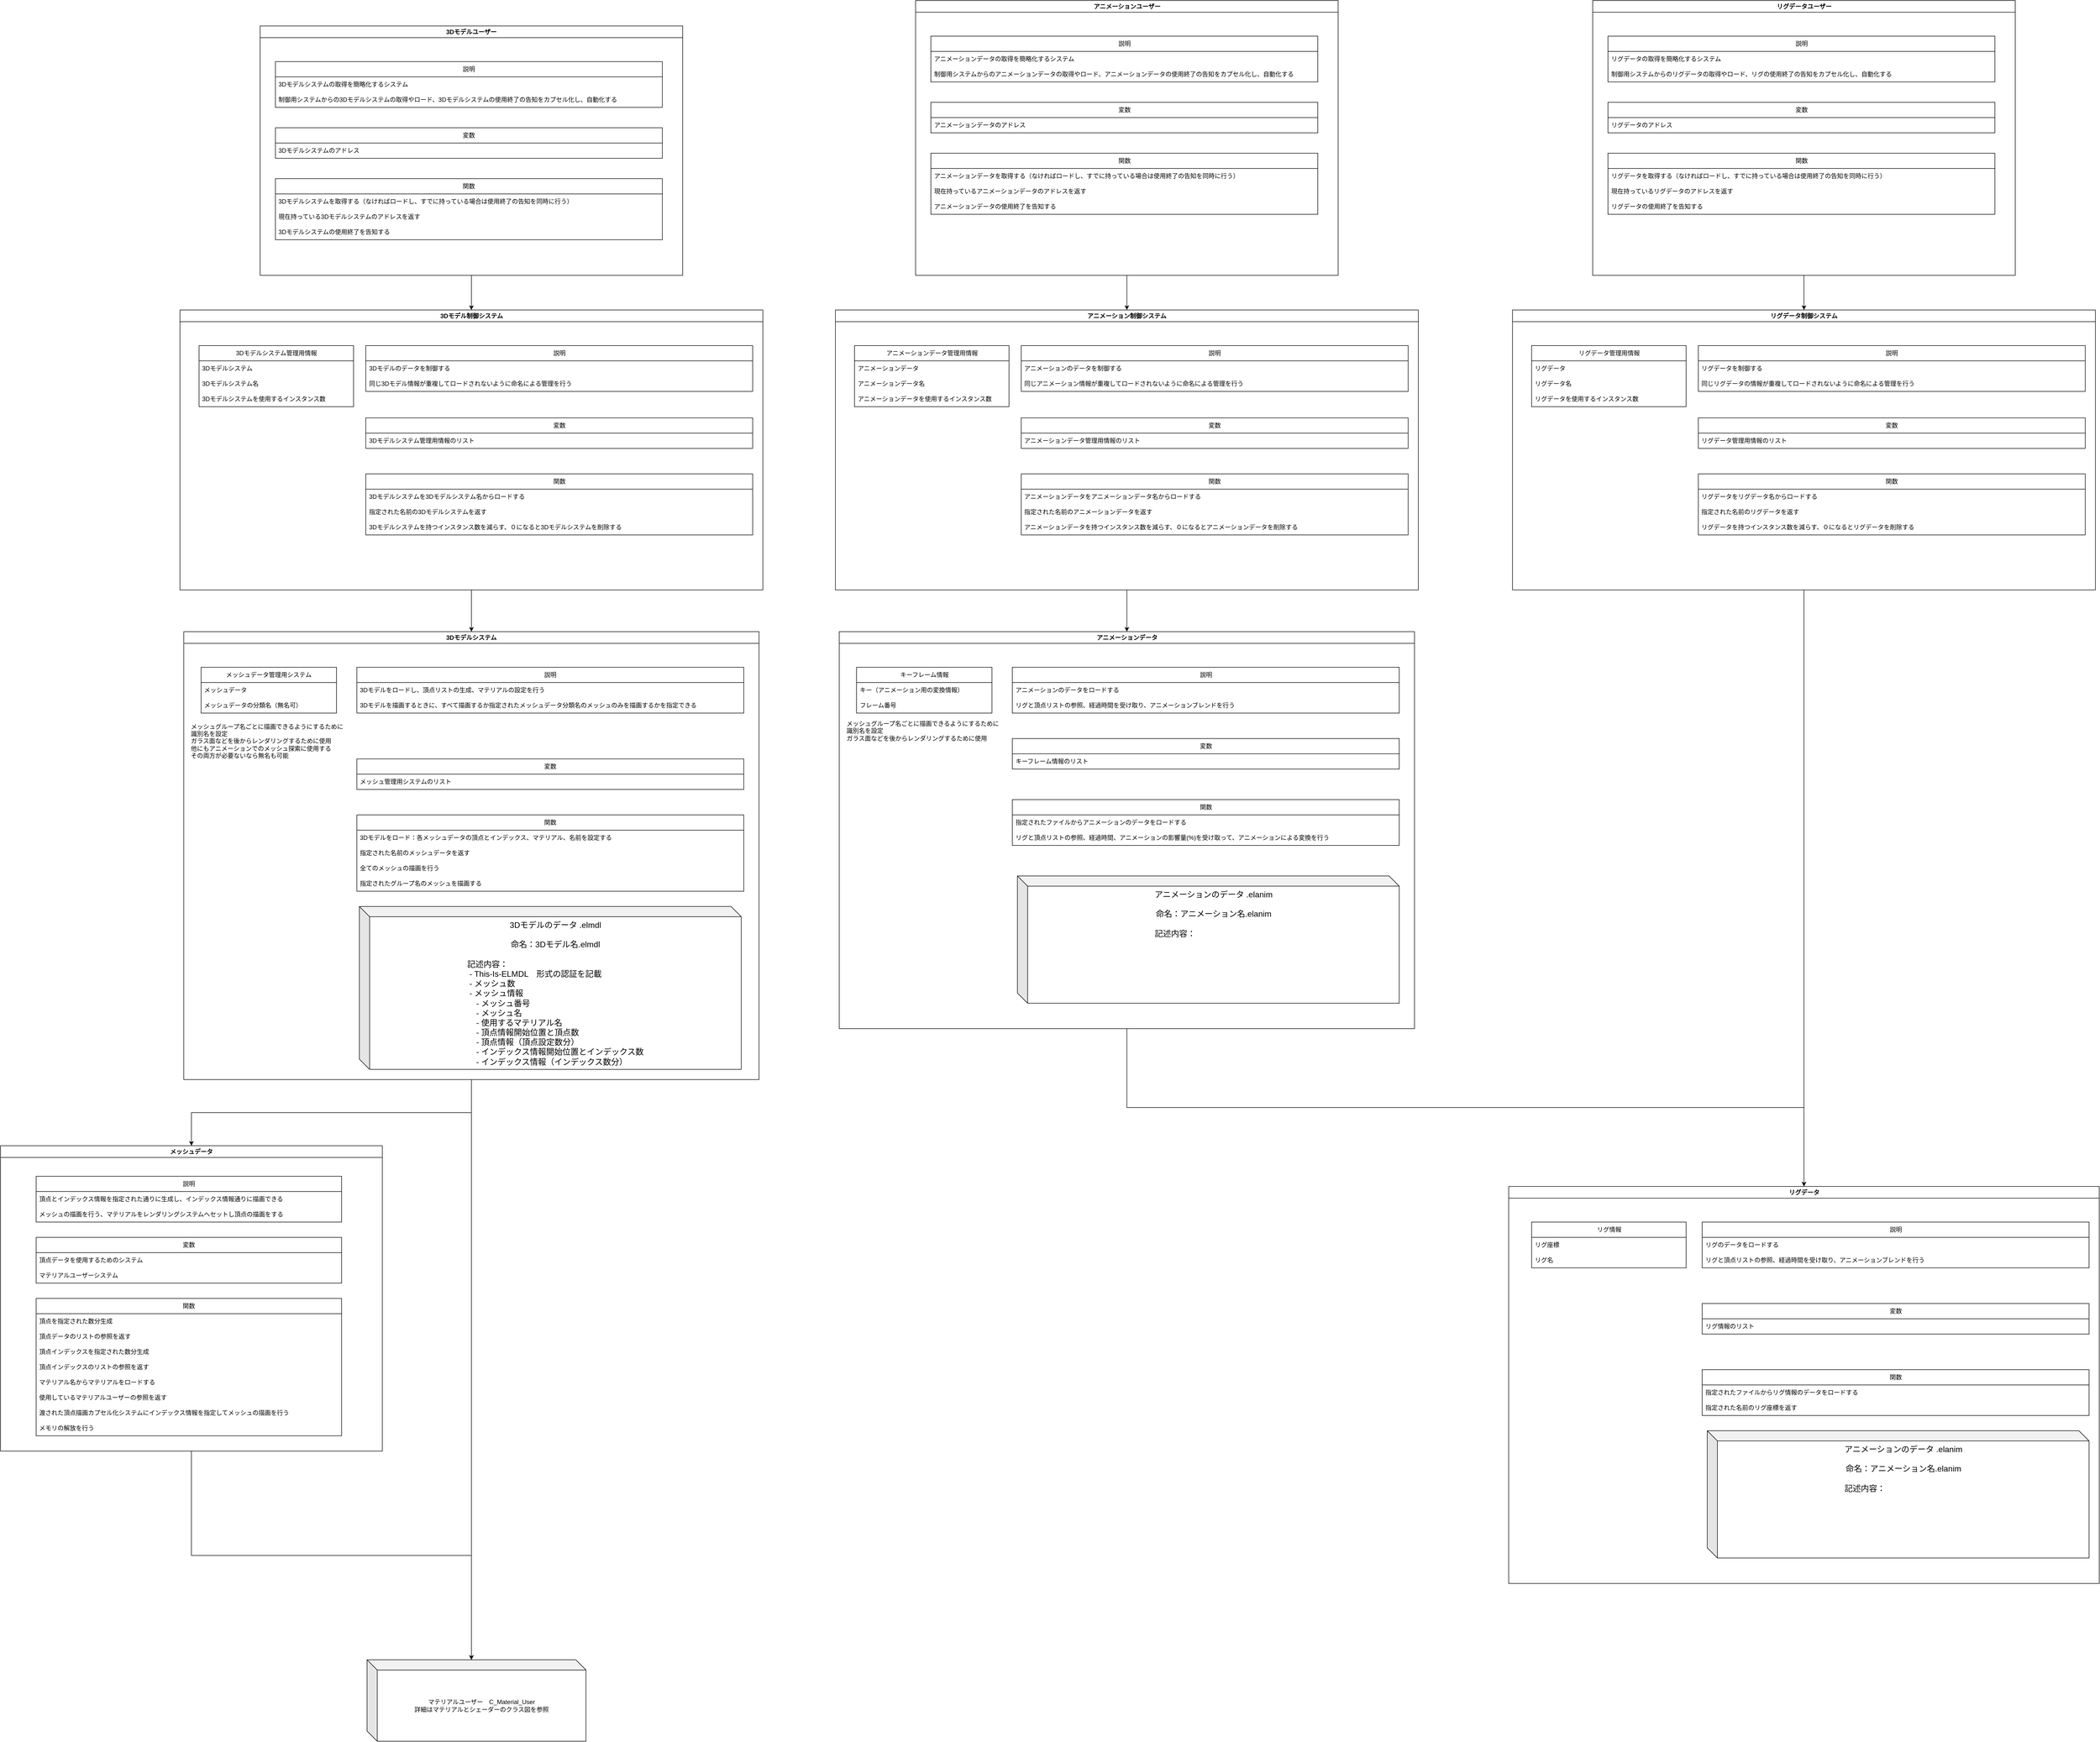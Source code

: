 <mxfile version="22.0.2" type="device">
  <diagram name="ページ1" id="F_xgiDYA5KZkH7zyrJZr">
    <mxGraphModel dx="1861" dy="1773" grid="1" gridSize="10" guides="1" tooltips="1" connect="1" arrows="1" fold="1" page="1" pageScale="1" pageWidth="827" pageHeight="1169" math="0" shadow="0">
      <root>
        <mxCell id="0" />
        <mxCell id="1" parent="0" />
        <mxCell id="Kirwe70Kxo4XInATM-IW-17" style="edgeStyle=orthogonalEdgeStyle;rounded=0;orthogonalLoop=1;jettySize=auto;html=1;exitX=0.5;exitY=1;exitDx=0;exitDy=0;entryX=0.5;entryY=0;entryDx=0;entryDy=0;" parent="1" source="Kirwe70Kxo4XInATM-IW-5" target="Kirwe70Kxo4XInATM-IW-12" edge="1">
          <mxGeometry relative="1" as="geometry" />
        </mxCell>
        <mxCell id="Kirwe70Kxo4XInATM-IW-5" value="3Dモデルシステム" style="swimlane;whiteSpace=wrap;html=1;" parent="1" vertex="1">
          <mxGeometry x="180" y="110" width="1130" height="880" as="geometry" />
        </mxCell>
        <mxCell id="Kirwe70Kxo4XInATM-IW-37" value="変数" style="swimlane;fontStyle=0;childLayout=stackLayout;horizontal=1;startSize=30;horizontalStack=0;resizeParent=1;resizeParentMax=0;resizeLast=0;collapsible=1;marginBottom=0;whiteSpace=wrap;html=1;" parent="Kirwe70Kxo4XInATM-IW-5" vertex="1">
          <mxGeometry x="340" y="250" width="760" height="60" as="geometry" />
        </mxCell>
        <mxCell id="Kirwe70Kxo4XInATM-IW-75" value="メッシュ管理用システムのリスト" style="text;strokeColor=none;fillColor=none;align=left;verticalAlign=middle;spacingLeft=4;spacingRight=4;overflow=hidden;points=[[0,0.5],[1,0.5]];portConstraint=eastwest;rotatable=0;whiteSpace=wrap;html=1;" parent="Kirwe70Kxo4XInATM-IW-37" vertex="1">
          <mxGeometry y="30" width="760" height="30" as="geometry" />
        </mxCell>
        <mxCell id="Kirwe70Kxo4XInATM-IW-40" value="関数" style="swimlane;fontStyle=0;childLayout=stackLayout;horizontal=1;startSize=30;horizontalStack=0;resizeParent=1;resizeParentMax=0;resizeLast=0;collapsible=1;marginBottom=0;whiteSpace=wrap;html=1;" parent="Kirwe70Kxo4XInATM-IW-5" vertex="1">
          <mxGeometry x="340" y="360" width="760" height="150" as="geometry" />
        </mxCell>
        <mxCell id="Kirwe70Kxo4XInATM-IW-41" value="3Dモデルをロード：各メッシュデータの頂点とインデックス、マテリアル、名前を設定する" style="text;strokeColor=none;fillColor=none;align=left;verticalAlign=middle;spacingLeft=4;spacingRight=4;overflow=hidden;points=[[0,0.5],[1,0.5]];portConstraint=eastwest;rotatable=0;whiteSpace=wrap;html=1;" parent="Kirwe70Kxo4XInATM-IW-40" vertex="1">
          <mxGeometry y="30" width="760" height="30" as="geometry" />
        </mxCell>
        <mxCell id="qNJ8s9DZ_A5npeus8tce-1" value="指定された名前のメッシュデータを返す" style="text;strokeColor=none;fillColor=none;align=left;verticalAlign=middle;spacingLeft=4;spacingRight=4;overflow=hidden;points=[[0,0.5],[1,0.5]];portConstraint=eastwest;rotatable=0;whiteSpace=wrap;html=1;" parent="Kirwe70Kxo4XInATM-IW-40" vertex="1">
          <mxGeometry y="60" width="760" height="30" as="geometry" />
        </mxCell>
        <mxCell id="Kirwe70Kxo4XInATM-IW-44" value="全てのメッシュの描画を行う" style="text;strokeColor=none;fillColor=none;align=left;verticalAlign=middle;spacingLeft=4;spacingRight=4;overflow=hidden;points=[[0,0.5],[1,0.5]];portConstraint=eastwest;rotatable=0;whiteSpace=wrap;html=1;" parent="Kirwe70Kxo4XInATM-IW-40" vertex="1">
          <mxGeometry y="90" width="760" height="30" as="geometry" />
        </mxCell>
        <mxCell id="Kirwe70Kxo4XInATM-IW-77" value="指定されたグループ名のメッシュを描画する" style="text;strokeColor=none;fillColor=none;align=left;verticalAlign=middle;spacingLeft=4;spacingRight=4;overflow=hidden;points=[[0,0.5],[1,0.5]];portConstraint=eastwest;rotatable=0;whiteSpace=wrap;html=1;" parent="Kirwe70Kxo4XInATM-IW-40" vertex="1">
          <mxGeometry y="120" width="760" height="30" as="geometry" />
        </mxCell>
        <mxCell id="Kirwe70Kxo4XInATM-IW-45" value="説明" style="swimlane;fontStyle=0;childLayout=stackLayout;horizontal=1;startSize=30;horizontalStack=0;resizeParent=1;resizeParentMax=0;resizeLast=0;collapsible=1;marginBottom=0;whiteSpace=wrap;html=1;" parent="Kirwe70Kxo4XInATM-IW-5" vertex="1">
          <mxGeometry x="340" y="70" width="760" height="90" as="geometry" />
        </mxCell>
        <mxCell id="Kirwe70Kxo4XInATM-IW-46" value="3Dモデルをロードし、頂点リストの生成、マテリアルの設定を行う" style="text;strokeColor=none;fillColor=none;align=left;verticalAlign=middle;spacingLeft=4;spacingRight=4;overflow=hidden;points=[[0,0.5],[1,0.5]];portConstraint=eastwest;rotatable=0;whiteSpace=wrap;html=1;" parent="Kirwe70Kxo4XInATM-IW-45" vertex="1">
          <mxGeometry y="30" width="760" height="30" as="geometry" />
        </mxCell>
        <mxCell id="Kirwe70Kxo4XInATM-IW-69" value="3Dモデルを描画するときに、すべて描画するか指定されたメッシュデータ分類名のメッシュのみを描画するかを指定できる" style="text;strokeColor=none;fillColor=none;align=left;verticalAlign=middle;spacingLeft=4;spacingRight=4;overflow=hidden;points=[[0,0.5],[1,0.5]];portConstraint=eastwest;rotatable=0;whiteSpace=wrap;html=1;" parent="Kirwe70Kxo4XInATM-IW-45" vertex="1">
          <mxGeometry y="60" width="760" height="30" as="geometry" />
        </mxCell>
        <mxCell id="Kirwe70Kxo4XInATM-IW-50" value="メッシュデータ管理用システム" style="swimlane;fontStyle=0;childLayout=stackLayout;horizontal=1;startSize=30;horizontalStack=0;resizeParent=1;resizeParentMax=0;resizeLast=0;collapsible=1;marginBottom=0;whiteSpace=wrap;html=1;" parent="Kirwe70Kxo4XInATM-IW-5" vertex="1">
          <mxGeometry x="34" y="70" width="266" height="90" as="geometry" />
        </mxCell>
        <mxCell id="Kirwe70Kxo4XInATM-IW-51" value="メッシュデータ" style="text;strokeColor=none;fillColor=none;align=left;verticalAlign=middle;spacingLeft=4;spacingRight=4;overflow=hidden;points=[[0,0.5],[1,0.5]];portConstraint=eastwest;rotatable=0;whiteSpace=wrap;html=1;" parent="Kirwe70Kxo4XInATM-IW-50" vertex="1">
          <mxGeometry y="30" width="266" height="30" as="geometry" />
        </mxCell>
        <mxCell id="Kirwe70Kxo4XInATM-IW-52" value="メッシュデータの分類名（無名可）" style="text;strokeColor=none;fillColor=none;align=left;verticalAlign=middle;spacingLeft=4;spacingRight=4;overflow=hidden;points=[[0,0.5],[1,0.5]];portConstraint=eastwest;rotatable=0;whiteSpace=wrap;html=1;" parent="Kirwe70Kxo4XInATM-IW-50" vertex="1">
          <mxGeometry y="60" width="266" height="30" as="geometry" />
        </mxCell>
        <mxCell id="Kirwe70Kxo4XInATM-IW-56" value="3Dモデルのデータ .elmdl&lt;br&gt;&lt;br&gt;命名：3Dモデル名.elmdl&lt;br&gt;&lt;br&gt;&lt;div style=&quot;text-align: left;&quot;&gt;記述内容：&lt;/div&gt;&lt;div style=&quot;text-align: left;&quot;&gt;&amp;nbsp;- This-Is-ELMDL　形式の認証を記載&lt;/div&gt;&lt;div style=&quot;text-align: left;&quot;&gt;&amp;nbsp;- メッシュ数&lt;br&gt;&lt;/div&gt;&lt;div style=&quot;text-align: left;&quot;&gt;&amp;nbsp;- メッシュ情報&lt;/div&gt;&lt;div style=&quot;text-align: left;&quot;&gt;&amp;nbsp; &amp;nbsp; - メッシュ番号&lt;/div&gt;&lt;div style=&quot;text-align: left;&quot;&gt;&amp;nbsp; &amp;nbsp; - メッシュ名&lt;/div&gt;&lt;div style=&quot;text-align: left;&quot;&gt;&amp;nbsp; &amp;nbsp; - 使用するマテリアル名&lt;/div&gt;&lt;div style=&quot;text-align: left;&quot;&gt;&amp;nbsp; &amp;nbsp; - 頂点情報開始位置と頂点数&lt;/div&gt;&lt;div style=&quot;text-align: left;&quot;&gt;&amp;nbsp; &amp;nbsp; - 頂点情報（頂点設定数分）&lt;/div&gt;&lt;div style=&quot;text-align: left;&quot;&gt;&amp;nbsp; &amp;nbsp; - インデックス情報開始位置とインデックス数&lt;/div&gt;&lt;div style=&quot;text-align: left;&quot;&gt;&amp;nbsp; &amp;nbsp; - インデックス情報（インデックス数分）&lt;/div&gt;" style="shape=cube;whiteSpace=wrap;html=1;boundedLbl=1;backgroundOutline=1;darkOpacity=0.05;darkOpacity2=0.1;align=center;verticalAlign=top;fontSize=16;" parent="Kirwe70Kxo4XInATM-IW-5" vertex="1">
          <mxGeometry x="345" y="540" width="750" height="320" as="geometry" />
        </mxCell>
        <mxCell id="Kirwe70Kxo4XInATM-IW-74" value="メッシュグループ名ごとに描画できるようにするために識別名を設定&lt;br&gt;ガラス面などを後からレンダリングするために使用&lt;br&gt;他にもアニメーションでのメッシュ探索に使用する&lt;br&gt;その両方が必要ないなら無名も可能" style="text;html=1;strokeColor=none;fillColor=none;align=left;verticalAlign=middle;whiteSpace=wrap;rounded=0;" parent="Kirwe70Kxo4XInATM-IW-5" vertex="1">
          <mxGeometry x="12" y="170" width="310" height="90" as="geometry" />
        </mxCell>
        <mxCell id="Kirwe70Kxo4XInATM-IW-12" value="メッシュデータ" style="swimlane;whiteSpace=wrap;html=1;" parent="1" vertex="1">
          <mxGeometry x="-180" y="1120" width="750" height="600" as="geometry" />
        </mxCell>
        <mxCell id="Kirwe70Kxo4XInATM-IW-13" value="変数" style="swimlane;fontStyle=0;childLayout=stackLayout;horizontal=1;startSize=30;horizontalStack=0;resizeParent=1;resizeParentMax=0;resizeLast=0;collapsible=1;marginBottom=0;whiteSpace=wrap;html=1;" parent="Kirwe70Kxo4XInATM-IW-12" vertex="1">
          <mxGeometry x="70" y="180" width="600" height="90" as="geometry" />
        </mxCell>
        <mxCell id="oAZEMHh-joWTwAbU2PM1-1" value="頂点データを使用するためのシステム" style="text;strokeColor=none;fillColor=none;align=left;verticalAlign=middle;spacingLeft=4;spacingRight=4;overflow=hidden;points=[[0,0.5],[1,0.5]];portConstraint=eastwest;rotatable=0;whiteSpace=wrap;html=1;" parent="Kirwe70Kxo4XInATM-IW-13" vertex="1">
          <mxGeometry y="30" width="600" height="30" as="geometry" />
        </mxCell>
        <mxCell id="Kirwe70Kxo4XInATM-IW-26" value="マテリアルユーザーシステム" style="text;strokeColor=none;fillColor=none;align=left;verticalAlign=middle;spacingLeft=4;spacingRight=4;overflow=hidden;points=[[0,0.5],[1,0.5]];portConstraint=eastwest;rotatable=0;whiteSpace=wrap;html=1;" parent="Kirwe70Kxo4XInATM-IW-13" vertex="1">
          <mxGeometry y="60" width="600" height="30" as="geometry" />
        </mxCell>
        <mxCell id="Kirwe70Kxo4XInATM-IW-18" value="関数" style="swimlane;fontStyle=0;childLayout=stackLayout;horizontal=1;startSize=30;horizontalStack=0;resizeParent=1;resizeParentMax=0;resizeLast=0;collapsible=1;marginBottom=0;whiteSpace=wrap;html=1;" parent="Kirwe70Kxo4XInATM-IW-12" vertex="1">
          <mxGeometry x="70" y="300" width="600" height="270" as="geometry" />
        </mxCell>
        <mxCell id="oAZEMHh-joWTwAbU2PM1-2" value="頂点を指定された数分生成" style="text;strokeColor=none;fillColor=none;align=left;verticalAlign=middle;spacingLeft=4;spacingRight=4;overflow=hidden;points=[[0,0.5],[1,0.5]];portConstraint=eastwest;rotatable=0;whiteSpace=wrap;html=1;" parent="Kirwe70Kxo4XInATM-IW-18" vertex="1">
          <mxGeometry y="30" width="600" height="30" as="geometry" />
        </mxCell>
        <mxCell id="oAZEMHh-joWTwAbU2PM1-3" value="頂点データのリストの参照を返す" style="text;strokeColor=none;fillColor=none;align=left;verticalAlign=middle;spacingLeft=4;spacingRight=4;overflow=hidden;points=[[0,0.5],[1,0.5]];portConstraint=eastwest;rotatable=0;whiteSpace=wrap;html=1;" parent="Kirwe70Kxo4XInATM-IW-18" vertex="1">
          <mxGeometry y="60" width="600" height="30" as="geometry" />
        </mxCell>
        <mxCell id="Kirwe70Kxo4XInATM-IW-25" value="頂点インデックスを指定された数分生成" style="text;strokeColor=none;fillColor=none;align=left;verticalAlign=middle;spacingLeft=4;spacingRight=4;overflow=hidden;points=[[0,0.5],[1,0.5]];portConstraint=eastwest;rotatable=0;whiteSpace=wrap;html=1;" parent="Kirwe70Kxo4XInATM-IW-18" vertex="1">
          <mxGeometry y="90" width="600" height="30" as="geometry" />
        </mxCell>
        <mxCell id="Kirwe70Kxo4XInATM-IW-28" value="頂点インデックスのリストの参照を返す" style="text;strokeColor=none;fillColor=none;align=left;verticalAlign=middle;spacingLeft=4;spacingRight=4;overflow=hidden;points=[[0,0.5],[1,0.5]];portConstraint=eastwest;rotatable=0;whiteSpace=wrap;html=1;" parent="Kirwe70Kxo4XInATM-IW-18" vertex="1">
          <mxGeometry y="120" width="600" height="30" as="geometry" />
        </mxCell>
        <mxCell id="Kirwe70Kxo4XInATM-IW-34" value="マテリアル名からマテリアルをロードする" style="text;strokeColor=none;fillColor=none;align=left;verticalAlign=middle;spacingLeft=4;spacingRight=4;overflow=hidden;points=[[0,0.5],[1,0.5]];portConstraint=eastwest;rotatable=0;whiteSpace=wrap;html=1;" parent="Kirwe70Kxo4XInATM-IW-18" vertex="1">
          <mxGeometry y="150" width="600" height="30" as="geometry" />
        </mxCell>
        <mxCell id="Kirwe70Kxo4XInATM-IW-54" value="使用しているマテリアルユーザーの参照を返す" style="text;strokeColor=none;fillColor=none;align=left;verticalAlign=middle;spacingLeft=4;spacingRight=4;overflow=hidden;points=[[0,0.5],[1,0.5]];portConstraint=eastwest;rotatable=0;whiteSpace=wrap;html=1;" parent="Kirwe70Kxo4XInATM-IW-18" vertex="1">
          <mxGeometry y="180" width="600" height="30" as="geometry" />
        </mxCell>
        <mxCell id="Kirwe70Kxo4XInATM-IW-30" value="渡された頂点描画カプセル化システムにインデックス情報を指定してメッシュの描画を行う" style="text;strokeColor=none;fillColor=none;align=left;verticalAlign=middle;spacingLeft=4;spacingRight=4;overflow=hidden;points=[[0,0.5],[1,0.5]];portConstraint=eastwest;rotatable=0;whiteSpace=wrap;html=1;" parent="Kirwe70Kxo4XInATM-IW-18" vertex="1">
          <mxGeometry y="210" width="600" height="30" as="geometry" />
        </mxCell>
        <mxCell id="Kirwe70Kxo4XInATM-IW-55" value="メモリの解放を行う" style="text;strokeColor=none;fillColor=none;align=left;verticalAlign=middle;spacingLeft=4;spacingRight=4;overflow=hidden;points=[[0,0.5],[1,0.5]];portConstraint=eastwest;rotatable=0;whiteSpace=wrap;html=1;" parent="Kirwe70Kxo4XInATM-IW-18" vertex="1">
          <mxGeometry y="240" width="600" height="30" as="geometry" />
        </mxCell>
        <mxCell id="Kirwe70Kxo4XInATM-IW-31" value="説明" style="swimlane;fontStyle=0;childLayout=stackLayout;horizontal=1;startSize=30;horizontalStack=0;resizeParent=1;resizeParentMax=0;resizeLast=0;collapsible=1;marginBottom=0;whiteSpace=wrap;html=1;" parent="Kirwe70Kxo4XInATM-IW-12" vertex="1">
          <mxGeometry x="70" y="60" width="600" height="90" as="geometry" />
        </mxCell>
        <mxCell id="Kirwe70Kxo4XInATM-IW-57" value="頂点とインデックス情報を指定された通りに生成し、インデックス情報通りに描画できる" style="text;strokeColor=none;fillColor=none;align=left;verticalAlign=middle;spacingLeft=4;spacingRight=4;overflow=hidden;points=[[0,0.5],[1,0.5]];portConstraint=eastwest;rotatable=0;whiteSpace=wrap;html=1;" parent="Kirwe70Kxo4XInATM-IW-31" vertex="1">
          <mxGeometry y="30" width="600" height="30" as="geometry" />
        </mxCell>
        <mxCell id="Kirwe70Kxo4XInATM-IW-36" value="メッシュの描画を行う、マテリアルをレンダリングシステムへセットし頂点の描画をする" style="text;strokeColor=none;fillColor=none;align=left;verticalAlign=middle;spacingLeft=4;spacingRight=4;overflow=hidden;points=[[0,0.5],[1,0.5]];portConstraint=eastwest;rotatable=0;whiteSpace=wrap;html=1;" parent="Kirwe70Kxo4XInATM-IW-31" vertex="1">
          <mxGeometry y="60" width="600" height="30" as="geometry" />
        </mxCell>
        <mxCell id="Kirwe70Kxo4XInATM-IW-22" value="マテリアルユーザー　C_Material_User&lt;br&gt;詳細はマテリアルとシェーダーのクラス図を参照" style="shape=cube;whiteSpace=wrap;html=1;boundedLbl=1;backgroundOutline=1;darkOpacity=0.05;darkOpacity2=0.1;" parent="1" vertex="1">
          <mxGeometry x="540" y="2130" width="430" height="160" as="geometry" />
        </mxCell>
        <mxCell id="Kirwe70Kxo4XInATM-IW-23" style="edgeStyle=orthogonalEdgeStyle;rounded=0;orthogonalLoop=1;jettySize=auto;html=1;exitX=0.5;exitY=1;exitDx=0;exitDy=0;entryX=0;entryY=0;entryDx=205;entryDy=0;entryPerimeter=0;" parent="1" source="Kirwe70Kxo4XInATM-IW-12" target="Kirwe70Kxo4XInATM-IW-22" edge="1">
          <mxGeometry relative="1" as="geometry" />
        </mxCell>
        <mxCell id="KRs3Z28qfOHsEAj1tVkY-37" style="edgeStyle=orthogonalEdgeStyle;rounded=0;orthogonalLoop=1;jettySize=auto;html=1;exitX=0.5;exitY=1;exitDx=0;exitDy=0;entryX=0.5;entryY=0;entryDx=0;entryDy=0;" parent="1" source="Kirwe70Kxo4XInATM-IW-85" target="KRs3Z28qfOHsEAj1tVkY-19" edge="1">
          <mxGeometry relative="1" as="geometry" />
        </mxCell>
        <mxCell id="Kirwe70Kxo4XInATM-IW-85" value="アニメーションユーザー" style="swimlane;whiteSpace=wrap;html=1;startSize=23;" parent="1" vertex="1">
          <mxGeometry x="1617.5" y="-1130" width="830" height="540" as="geometry" />
        </mxCell>
        <mxCell id="Kirwe70Kxo4XInATM-IW-86" value="変数" style="swimlane;fontStyle=0;childLayout=stackLayout;horizontal=1;startSize=30;horizontalStack=0;resizeParent=1;resizeParentMax=0;resizeLast=0;collapsible=1;marginBottom=0;whiteSpace=wrap;html=1;" parent="Kirwe70Kxo4XInATM-IW-85" vertex="1">
          <mxGeometry x="30" y="200" width="760" height="60" as="geometry" />
        </mxCell>
        <mxCell id="Kirwe70Kxo4XInATM-IW-87" value="アニメーションデータのアドレス" style="text;strokeColor=none;fillColor=none;align=left;verticalAlign=middle;spacingLeft=4;spacingRight=4;overflow=hidden;points=[[0,0.5],[1,0.5]];portConstraint=eastwest;rotatable=0;whiteSpace=wrap;html=1;" parent="Kirwe70Kxo4XInATM-IW-86" vertex="1">
          <mxGeometry y="30" width="760" height="30" as="geometry" />
        </mxCell>
        <mxCell id="Kirwe70Kxo4XInATM-IW-90" value="関数" style="swimlane;fontStyle=0;childLayout=stackLayout;horizontal=1;startSize=30;horizontalStack=0;resizeParent=1;resizeParentMax=0;resizeLast=0;collapsible=1;marginBottom=0;whiteSpace=wrap;html=1;" parent="Kirwe70Kxo4XInATM-IW-85" vertex="1">
          <mxGeometry x="30" y="300" width="760" height="120" as="geometry" />
        </mxCell>
        <mxCell id="Kirwe70Kxo4XInATM-IW-91" value="アニメーションデータを取得する（なければロードし、すでに持っている場合は使用終了の告知を同時に行う）" style="text;strokeColor=none;fillColor=none;align=left;verticalAlign=middle;spacingLeft=4;spacingRight=4;overflow=hidden;points=[[0,0.5],[1,0.5]];portConstraint=eastwest;rotatable=0;whiteSpace=wrap;html=1;" parent="Kirwe70Kxo4XInATM-IW-90" vertex="1">
          <mxGeometry y="30" width="760" height="30" as="geometry" />
        </mxCell>
        <mxCell id="Kirwe70Kxo4XInATM-IW-92" value="現在持っているアニメーションデータのアドレスを返す" style="text;strokeColor=none;fillColor=none;align=left;verticalAlign=middle;spacingLeft=4;spacingRight=4;overflow=hidden;points=[[0,0.5],[1,0.5]];portConstraint=eastwest;rotatable=0;whiteSpace=wrap;html=1;" parent="Kirwe70Kxo4XInATM-IW-90" vertex="1">
          <mxGeometry y="60" width="760" height="30" as="geometry" />
        </mxCell>
        <mxCell id="Kirwe70Kxo4XInATM-IW-93" value="アニメーションデータの使用終了を告知する" style="text;strokeColor=none;fillColor=none;align=left;verticalAlign=middle;spacingLeft=4;spacingRight=4;overflow=hidden;points=[[0,0.5],[1,0.5]];portConstraint=eastwest;rotatable=0;whiteSpace=wrap;html=1;" parent="Kirwe70Kxo4XInATM-IW-90" vertex="1">
          <mxGeometry y="90" width="760" height="30" as="geometry" />
        </mxCell>
        <mxCell id="Kirwe70Kxo4XInATM-IW-94" value="説明" style="swimlane;fontStyle=0;childLayout=stackLayout;horizontal=1;startSize=30;horizontalStack=0;resizeParent=1;resizeParentMax=0;resizeLast=0;collapsible=1;marginBottom=0;whiteSpace=wrap;html=1;" parent="Kirwe70Kxo4XInATM-IW-85" vertex="1">
          <mxGeometry x="30" y="70" width="760" height="90" as="geometry" />
        </mxCell>
        <mxCell id="Kirwe70Kxo4XInATM-IW-95" value="アニメーションデータの取得を簡略化するシステム" style="text;strokeColor=none;fillColor=none;align=left;verticalAlign=middle;spacingLeft=4;spacingRight=4;overflow=hidden;points=[[0,0.5],[1,0.5]];portConstraint=eastwest;rotatable=0;whiteSpace=wrap;html=1;" parent="Kirwe70Kxo4XInATM-IW-94" vertex="1">
          <mxGeometry y="30" width="760" height="30" as="geometry" />
        </mxCell>
        <mxCell id="Kirwe70Kxo4XInATM-IW-96" value="制御用システムからのアニメーションデータの取得やロード、アニメーションデータの使用終了の告知をカプセル化し、自動化する" style="text;strokeColor=none;fillColor=none;align=left;verticalAlign=middle;spacingLeft=4;spacingRight=4;overflow=hidden;points=[[0,0.5],[1,0.5]];portConstraint=eastwest;rotatable=0;whiteSpace=wrap;html=1;" parent="Kirwe70Kxo4XInATM-IW-94" vertex="1">
          <mxGeometry y="60" width="760" height="30" as="geometry" />
        </mxCell>
        <mxCell id="KRs3Z28qfOHsEAj1tVkY-123" style="edgeStyle=orthogonalEdgeStyle;rounded=0;orthogonalLoop=1;jettySize=auto;html=1;exitX=0.5;exitY=1;exitDx=0;exitDy=0;entryX=0.5;entryY=0;entryDx=0;entryDy=0;" parent="1" source="KRs3Z28qfOHsEAj1tVkY-2" target="KRs3Z28qfOHsEAj1tVkY-90" edge="1">
          <mxGeometry relative="1" as="geometry" />
        </mxCell>
        <mxCell id="KRs3Z28qfOHsEAj1tVkY-2" value="アニメーションデータ" style="swimlane;whiteSpace=wrap;html=1;startSize=23;" parent="1" vertex="1">
          <mxGeometry x="1467.5" y="110" width="1130" height="780" as="geometry" />
        </mxCell>
        <mxCell id="KRs3Z28qfOHsEAj1tVkY-3" value="変数" style="swimlane;fontStyle=0;childLayout=stackLayout;horizontal=1;startSize=30;horizontalStack=0;resizeParent=1;resizeParentMax=0;resizeLast=0;collapsible=1;marginBottom=0;whiteSpace=wrap;html=1;" parent="KRs3Z28qfOHsEAj1tVkY-2" vertex="1">
          <mxGeometry x="340" y="210" width="760" height="60" as="geometry" />
        </mxCell>
        <mxCell id="KRs3Z28qfOHsEAj1tVkY-4" value="キーフレーム情報のリスト" style="text;strokeColor=none;fillColor=none;align=left;verticalAlign=middle;spacingLeft=4;spacingRight=4;overflow=hidden;points=[[0,0.5],[1,0.5]];portConstraint=eastwest;rotatable=0;whiteSpace=wrap;html=1;" parent="KRs3Z28qfOHsEAj1tVkY-3" vertex="1">
          <mxGeometry y="30" width="760" height="30" as="geometry" />
        </mxCell>
        <mxCell id="KRs3Z28qfOHsEAj1tVkY-7" value="関数" style="swimlane;fontStyle=0;childLayout=stackLayout;horizontal=1;startSize=30;horizontalStack=0;resizeParent=1;resizeParentMax=0;resizeLast=0;collapsible=1;marginBottom=0;whiteSpace=wrap;html=1;" parent="KRs3Z28qfOHsEAj1tVkY-2" vertex="1">
          <mxGeometry x="340" y="330" width="760" height="90" as="geometry" />
        </mxCell>
        <mxCell id="KRs3Z28qfOHsEAj1tVkY-44" value="指定されたファイルからアニメーションのデータをロードする" style="text;strokeColor=none;fillColor=none;align=left;verticalAlign=middle;spacingLeft=4;spacingRight=4;overflow=hidden;points=[[0,0.5],[1,0.5]];portConstraint=eastwest;rotatable=0;whiteSpace=wrap;html=1;" parent="KRs3Z28qfOHsEAj1tVkY-7" vertex="1">
          <mxGeometry y="30" width="760" height="30" as="geometry" />
        </mxCell>
        <mxCell id="KRs3Z28qfOHsEAj1tVkY-10" value="リグと頂点リストの参照、経過時間、アニメーションの影響量(%)を受け取って、アニメーションによる変換を行う" style="text;strokeColor=none;fillColor=none;align=left;verticalAlign=middle;spacingLeft=4;spacingRight=4;overflow=hidden;points=[[0,0.5],[1,0.5]];portConstraint=eastwest;rotatable=0;whiteSpace=wrap;html=1;" parent="KRs3Z28qfOHsEAj1tVkY-7" vertex="1">
          <mxGeometry y="60" width="760" height="30" as="geometry" />
        </mxCell>
        <mxCell id="KRs3Z28qfOHsEAj1tVkY-11" value="説明" style="swimlane;fontStyle=0;childLayout=stackLayout;horizontal=1;startSize=30;horizontalStack=0;resizeParent=1;resizeParentMax=0;resizeLast=0;collapsible=1;marginBottom=0;whiteSpace=wrap;html=1;" parent="KRs3Z28qfOHsEAj1tVkY-2" vertex="1">
          <mxGeometry x="340" y="70" width="760" height="90" as="geometry" />
        </mxCell>
        <mxCell id="KRs3Z28qfOHsEAj1tVkY-12" value="アニメーションのデータをロードする" style="text;strokeColor=none;fillColor=none;align=left;verticalAlign=middle;spacingLeft=4;spacingRight=4;overflow=hidden;points=[[0,0.5],[1,0.5]];portConstraint=eastwest;rotatable=0;whiteSpace=wrap;html=1;" parent="KRs3Z28qfOHsEAj1tVkY-11" vertex="1">
          <mxGeometry y="30" width="760" height="30" as="geometry" />
        </mxCell>
        <mxCell id="KRs3Z28qfOHsEAj1tVkY-13" value="リグと頂点リストの参照、経過時間を受け取り、アニメーションブレンドを行う" style="text;strokeColor=none;fillColor=none;align=left;verticalAlign=middle;spacingLeft=4;spacingRight=4;overflow=hidden;points=[[0,0.5],[1,0.5]];portConstraint=eastwest;rotatable=0;whiteSpace=wrap;html=1;" parent="KRs3Z28qfOHsEAj1tVkY-11" vertex="1">
          <mxGeometry y="60" width="760" height="30" as="geometry" />
        </mxCell>
        <mxCell id="KRs3Z28qfOHsEAj1tVkY-14" value="キーフレーム情報" style="swimlane;fontStyle=0;childLayout=stackLayout;horizontal=1;startSize=30;horizontalStack=0;resizeParent=1;resizeParentMax=0;resizeLast=0;collapsible=1;marginBottom=0;whiteSpace=wrap;html=1;" parent="KRs3Z28qfOHsEAj1tVkY-2" vertex="1">
          <mxGeometry x="34" y="70" width="266" height="90" as="geometry" />
        </mxCell>
        <mxCell id="KRs3Z28qfOHsEAj1tVkY-15" value="キー（アニメーション用の変換情報）" style="text;strokeColor=none;fillColor=none;align=left;verticalAlign=middle;spacingLeft=4;spacingRight=4;overflow=hidden;points=[[0,0.5],[1,0.5]];portConstraint=eastwest;rotatable=0;whiteSpace=wrap;html=1;" parent="KRs3Z28qfOHsEAj1tVkY-14" vertex="1">
          <mxGeometry y="30" width="266" height="30" as="geometry" />
        </mxCell>
        <mxCell id="KRs3Z28qfOHsEAj1tVkY-16" value="フレーム番号" style="text;strokeColor=none;fillColor=none;align=left;verticalAlign=middle;spacingLeft=4;spacingRight=4;overflow=hidden;points=[[0,0.5],[1,0.5]];portConstraint=eastwest;rotatable=0;whiteSpace=wrap;html=1;" parent="KRs3Z28qfOHsEAj1tVkY-14" vertex="1">
          <mxGeometry y="60" width="266" height="30" as="geometry" />
        </mxCell>
        <mxCell id="KRs3Z28qfOHsEAj1tVkY-17" value="アニメーションのデータ .elanim&lt;br&gt;&lt;br&gt;命名：アニメーション名.elanim&lt;br&gt;&lt;br&gt;&lt;div style=&quot;text-align: left;&quot;&gt;記述内容：&lt;/div&gt;" style="shape=cube;whiteSpace=wrap;html=1;boundedLbl=1;backgroundOutline=1;darkOpacity=0.05;darkOpacity2=0.1;align=center;verticalAlign=top;fontSize=16;" parent="KRs3Z28qfOHsEAj1tVkY-2" vertex="1">
          <mxGeometry x="350" y="480" width="750" height="250" as="geometry" />
        </mxCell>
        <mxCell id="KRs3Z28qfOHsEAj1tVkY-18" value="メッシュグループ名ごとに描画できるようにするために識別名を設定&lt;br&gt;ガラス面などを後からレンダリングするために使用" style="text;html=1;strokeColor=none;fillColor=none;align=left;verticalAlign=middle;whiteSpace=wrap;rounded=0;" parent="KRs3Z28qfOHsEAj1tVkY-2" vertex="1">
          <mxGeometry x="12" y="170" width="310" height="50" as="geometry" />
        </mxCell>
        <mxCell id="KRs3Z28qfOHsEAj1tVkY-36" style="edgeStyle=orthogonalEdgeStyle;rounded=0;orthogonalLoop=1;jettySize=auto;html=1;exitX=0.5;exitY=1;exitDx=0;exitDy=0;entryX=0.5;entryY=0;entryDx=0;entryDy=0;" parent="1" source="KRs3Z28qfOHsEAj1tVkY-19" target="KRs3Z28qfOHsEAj1tVkY-2" edge="1">
          <mxGeometry relative="1" as="geometry" />
        </mxCell>
        <mxCell id="KRs3Z28qfOHsEAj1tVkY-19" value="アニメーション制御システム" style="swimlane;whiteSpace=wrap;html=1;startSize=23;" parent="1" vertex="1">
          <mxGeometry x="1460" y="-522" width="1145" height="550" as="geometry" />
        </mxCell>
        <mxCell id="KRs3Z28qfOHsEAj1tVkY-20" value="変数" style="swimlane;fontStyle=0;childLayout=stackLayout;horizontal=1;startSize=30;horizontalStack=0;resizeParent=1;resizeParentMax=0;resizeLast=0;collapsible=1;marginBottom=0;whiteSpace=wrap;html=1;" parent="KRs3Z28qfOHsEAj1tVkY-19" vertex="1">
          <mxGeometry x="365" y="212" width="760" height="60" as="geometry" />
        </mxCell>
        <mxCell id="KRs3Z28qfOHsEAj1tVkY-21" value="アニメーションデータ管理用情報のリスト" style="text;strokeColor=none;fillColor=none;align=left;verticalAlign=middle;spacingLeft=4;spacingRight=4;overflow=hidden;points=[[0,0.5],[1,0.5]];portConstraint=eastwest;rotatable=0;whiteSpace=wrap;html=1;" parent="KRs3Z28qfOHsEAj1tVkY-20" vertex="1">
          <mxGeometry y="30" width="760" height="30" as="geometry" />
        </mxCell>
        <mxCell id="KRs3Z28qfOHsEAj1tVkY-24" value="関数" style="swimlane;fontStyle=0;childLayout=stackLayout;horizontal=1;startSize=30;horizontalStack=0;resizeParent=1;resizeParentMax=0;resizeLast=0;collapsible=1;marginBottom=0;whiteSpace=wrap;html=1;" parent="KRs3Z28qfOHsEAj1tVkY-19" vertex="1">
          <mxGeometry x="365" y="322" width="760" height="120" as="geometry" />
        </mxCell>
        <mxCell id="KRs3Z28qfOHsEAj1tVkY-25" value="アニメーションデータをアニメーションデータ名からロードする" style="text;strokeColor=none;fillColor=none;align=left;verticalAlign=middle;spacingLeft=4;spacingRight=4;overflow=hidden;points=[[0,0.5],[1,0.5]];portConstraint=eastwest;rotatable=0;whiteSpace=wrap;html=1;" parent="KRs3Z28qfOHsEAj1tVkY-24" vertex="1">
          <mxGeometry y="30" width="760" height="30" as="geometry" />
        </mxCell>
        <mxCell id="KRs3Z28qfOHsEAj1tVkY-26" value="指定された名前のアニメーションデータを返す" style="text;strokeColor=none;fillColor=none;align=left;verticalAlign=middle;spacingLeft=4;spacingRight=4;overflow=hidden;points=[[0,0.5],[1,0.5]];portConstraint=eastwest;rotatable=0;whiteSpace=wrap;html=1;" parent="KRs3Z28qfOHsEAj1tVkY-24" vertex="1">
          <mxGeometry y="60" width="760" height="30" as="geometry" />
        </mxCell>
        <mxCell id="KRs3Z28qfOHsEAj1tVkY-52" value="アニメーションデータを持つインスタンス数を減らす、０になるとアニメーションデータを削除する" style="text;strokeColor=none;fillColor=none;align=left;verticalAlign=middle;spacingLeft=4;spacingRight=4;overflow=hidden;points=[[0,0.5],[1,0.5]];portConstraint=eastwest;rotatable=0;whiteSpace=wrap;html=1;" parent="KRs3Z28qfOHsEAj1tVkY-24" vertex="1">
          <mxGeometry y="90" width="760" height="30" as="geometry" />
        </mxCell>
        <mxCell id="KRs3Z28qfOHsEAj1tVkY-28" value="説明" style="swimlane;fontStyle=0;childLayout=stackLayout;horizontal=1;startSize=30;horizontalStack=0;resizeParent=1;resizeParentMax=0;resizeLast=0;collapsible=1;marginBottom=0;whiteSpace=wrap;html=1;" parent="KRs3Z28qfOHsEAj1tVkY-19" vertex="1">
          <mxGeometry x="365" y="70" width="760" height="90" as="geometry" />
        </mxCell>
        <mxCell id="KRs3Z28qfOHsEAj1tVkY-29" value="アニメーションのデータを制御する" style="text;strokeColor=none;fillColor=none;align=left;verticalAlign=middle;spacingLeft=4;spacingRight=4;overflow=hidden;points=[[0,0.5],[1,0.5]];portConstraint=eastwest;rotatable=0;whiteSpace=wrap;html=1;" parent="KRs3Z28qfOHsEAj1tVkY-28" vertex="1">
          <mxGeometry y="30" width="760" height="30" as="geometry" />
        </mxCell>
        <mxCell id="KRs3Z28qfOHsEAj1tVkY-30" value="同じアニメーション情報が重複してロードされないように命名による管理を行う" style="text;strokeColor=none;fillColor=none;align=left;verticalAlign=middle;spacingLeft=4;spacingRight=4;overflow=hidden;points=[[0,0.5],[1,0.5]];portConstraint=eastwest;rotatable=0;whiteSpace=wrap;html=1;" parent="KRs3Z28qfOHsEAj1tVkY-28" vertex="1">
          <mxGeometry y="60" width="760" height="30" as="geometry" />
        </mxCell>
        <mxCell id="KRs3Z28qfOHsEAj1tVkY-45" value="アニメーションデータ管理用情報" style="swimlane;fontStyle=0;childLayout=stackLayout;horizontal=1;startSize=30;horizontalStack=0;resizeParent=1;resizeParentMax=0;resizeLast=0;collapsible=1;marginBottom=0;whiteSpace=wrap;html=1;" parent="KRs3Z28qfOHsEAj1tVkY-19" vertex="1">
          <mxGeometry x="37.5" y="70" width="303.5" height="120" as="geometry" />
        </mxCell>
        <mxCell id="KRs3Z28qfOHsEAj1tVkY-46" value="アニメーションデータ" style="text;strokeColor=none;fillColor=none;align=left;verticalAlign=middle;spacingLeft=4;spacingRight=4;overflow=hidden;points=[[0,0.5],[1,0.5]];portConstraint=eastwest;rotatable=0;whiteSpace=wrap;html=1;" parent="KRs3Z28qfOHsEAj1tVkY-45" vertex="1">
          <mxGeometry y="30" width="303.5" height="30" as="geometry" />
        </mxCell>
        <mxCell id="KRs3Z28qfOHsEAj1tVkY-51" value="アニメーションデータ名" style="text;strokeColor=none;fillColor=none;align=left;verticalAlign=middle;spacingLeft=4;spacingRight=4;overflow=hidden;points=[[0,0.5],[1,0.5]];portConstraint=eastwest;rotatable=0;whiteSpace=wrap;html=1;" parent="KRs3Z28qfOHsEAj1tVkY-45" vertex="1">
          <mxGeometry y="60" width="303.5" height="30" as="geometry" />
        </mxCell>
        <mxCell id="KRs3Z28qfOHsEAj1tVkY-47" value="アニメーションデータを使用するインスタンス数" style="text;strokeColor=none;fillColor=none;align=left;verticalAlign=middle;spacingLeft=4;spacingRight=4;overflow=hidden;points=[[0,0.5],[1,0.5]];portConstraint=eastwest;rotatable=0;whiteSpace=wrap;html=1;" parent="KRs3Z28qfOHsEAj1tVkY-45" vertex="1">
          <mxGeometry y="90" width="303.5" height="30" as="geometry" />
        </mxCell>
        <mxCell id="KRs3Z28qfOHsEAj1tVkY-40" style="edgeStyle=orthogonalEdgeStyle;rounded=0;orthogonalLoop=1;jettySize=auto;html=1;exitX=0.5;exitY=1;exitDx=0;exitDy=0;entryX=0;entryY=0;entryDx=205;entryDy=0;entryPerimeter=0;" parent="1" source="Kirwe70Kxo4XInATM-IW-5" target="Kirwe70Kxo4XInATM-IW-22" edge="1">
          <mxGeometry relative="1" as="geometry" />
        </mxCell>
        <mxCell id="KRs3Z28qfOHsEAj1tVkY-53" style="edgeStyle=orthogonalEdgeStyle;rounded=0;orthogonalLoop=1;jettySize=auto;html=1;exitX=0.5;exitY=1;exitDx=0;exitDy=0;entryX=0.5;entryY=0;entryDx=0;entryDy=0;" parent="1" source="KRs3Z28qfOHsEAj1tVkY-54" target="KRs3Z28qfOHsEAj1tVkY-64" edge="1">
          <mxGeometry relative="1" as="geometry" />
        </mxCell>
        <mxCell id="KRs3Z28qfOHsEAj1tVkY-54" value="3Dモデルユーザー" style="swimlane;whiteSpace=wrap;html=1;startSize=23;" parent="1" vertex="1">
          <mxGeometry x="330" y="-1080" width="830" height="490" as="geometry" />
        </mxCell>
        <mxCell id="KRs3Z28qfOHsEAj1tVkY-55" value="変数" style="swimlane;fontStyle=0;childLayout=stackLayout;horizontal=1;startSize=30;horizontalStack=0;resizeParent=1;resizeParentMax=0;resizeLast=0;collapsible=1;marginBottom=0;whiteSpace=wrap;html=1;" parent="KRs3Z28qfOHsEAj1tVkY-54" vertex="1">
          <mxGeometry x="30" y="200" width="760" height="60" as="geometry" />
        </mxCell>
        <mxCell id="KRs3Z28qfOHsEAj1tVkY-56" value="3Dモデルシステムのアドレス" style="text;strokeColor=none;fillColor=none;align=left;verticalAlign=middle;spacingLeft=4;spacingRight=4;overflow=hidden;points=[[0,0.5],[1,0.5]];portConstraint=eastwest;rotatable=0;whiteSpace=wrap;html=1;" parent="KRs3Z28qfOHsEAj1tVkY-55" vertex="1">
          <mxGeometry y="30" width="760" height="30" as="geometry" />
        </mxCell>
        <mxCell id="KRs3Z28qfOHsEAj1tVkY-57" value="関数" style="swimlane;fontStyle=0;childLayout=stackLayout;horizontal=1;startSize=30;horizontalStack=0;resizeParent=1;resizeParentMax=0;resizeLast=0;collapsible=1;marginBottom=0;whiteSpace=wrap;html=1;" parent="KRs3Z28qfOHsEAj1tVkY-54" vertex="1">
          <mxGeometry x="30" y="300" width="760" height="120" as="geometry" />
        </mxCell>
        <mxCell id="KRs3Z28qfOHsEAj1tVkY-58" value="3Dモデルシステムを取得する（なければロードし、すでに持っている場合は使用終了の告知を同時に行う）" style="text;strokeColor=none;fillColor=none;align=left;verticalAlign=middle;spacingLeft=4;spacingRight=4;overflow=hidden;points=[[0,0.5],[1,0.5]];portConstraint=eastwest;rotatable=0;whiteSpace=wrap;html=1;" parent="KRs3Z28qfOHsEAj1tVkY-57" vertex="1">
          <mxGeometry y="30" width="760" height="30" as="geometry" />
        </mxCell>
        <mxCell id="KRs3Z28qfOHsEAj1tVkY-59" value="現在持っている3Dモデルシステムのアドレスを返す" style="text;strokeColor=none;fillColor=none;align=left;verticalAlign=middle;spacingLeft=4;spacingRight=4;overflow=hidden;points=[[0,0.5],[1,0.5]];portConstraint=eastwest;rotatable=0;whiteSpace=wrap;html=1;" parent="KRs3Z28qfOHsEAj1tVkY-57" vertex="1">
          <mxGeometry y="60" width="760" height="30" as="geometry" />
        </mxCell>
        <mxCell id="KRs3Z28qfOHsEAj1tVkY-60" value="3Dモデルシステムの使用終了を告知する" style="text;strokeColor=none;fillColor=none;align=left;verticalAlign=middle;spacingLeft=4;spacingRight=4;overflow=hidden;points=[[0,0.5],[1,0.5]];portConstraint=eastwest;rotatable=0;whiteSpace=wrap;html=1;" parent="KRs3Z28qfOHsEAj1tVkY-57" vertex="1">
          <mxGeometry y="90" width="760" height="30" as="geometry" />
        </mxCell>
        <mxCell id="KRs3Z28qfOHsEAj1tVkY-61" value="説明" style="swimlane;fontStyle=0;childLayout=stackLayout;horizontal=1;startSize=30;horizontalStack=0;resizeParent=1;resizeParentMax=0;resizeLast=0;collapsible=1;marginBottom=0;whiteSpace=wrap;html=1;" parent="KRs3Z28qfOHsEAj1tVkY-54" vertex="1">
          <mxGeometry x="30" y="70" width="760" height="90" as="geometry" />
        </mxCell>
        <mxCell id="KRs3Z28qfOHsEAj1tVkY-62" value="3Dモデルシステムの取得を簡略化するシステム" style="text;strokeColor=none;fillColor=none;align=left;verticalAlign=middle;spacingLeft=4;spacingRight=4;overflow=hidden;points=[[0,0.5],[1,0.5]];portConstraint=eastwest;rotatable=0;whiteSpace=wrap;html=1;" parent="KRs3Z28qfOHsEAj1tVkY-61" vertex="1">
          <mxGeometry y="30" width="760" height="30" as="geometry" />
        </mxCell>
        <mxCell id="KRs3Z28qfOHsEAj1tVkY-63" value="制御用システムからの3Dモデルシステムの取得やロード、3Dモデルシステムの使用終了の告知をカプセル化し、自動化する" style="text;strokeColor=none;fillColor=none;align=left;verticalAlign=middle;spacingLeft=4;spacingRight=4;overflow=hidden;points=[[0,0.5],[1,0.5]];portConstraint=eastwest;rotatable=0;whiteSpace=wrap;html=1;" parent="KRs3Z28qfOHsEAj1tVkY-61" vertex="1">
          <mxGeometry y="60" width="760" height="30" as="geometry" />
        </mxCell>
        <mxCell id="KRs3Z28qfOHsEAj1tVkY-78" style="edgeStyle=orthogonalEdgeStyle;rounded=0;orthogonalLoop=1;jettySize=auto;html=1;exitX=0.5;exitY=1;exitDx=0;exitDy=0;entryX=0.5;entryY=0;entryDx=0;entryDy=0;" parent="1" source="KRs3Z28qfOHsEAj1tVkY-64" target="Kirwe70Kxo4XInATM-IW-5" edge="1">
          <mxGeometry relative="1" as="geometry" />
        </mxCell>
        <mxCell id="KRs3Z28qfOHsEAj1tVkY-64" value="3Dモデル制御システム" style="swimlane;whiteSpace=wrap;html=1;startSize=23;" parent="1" vertex="1">
          <mxGeometry x="172.5" y="-522" width="1145" height="550" as="geometry" />
        </mxCell>
        <mxCell id="KRs3Z28qfOHsEAj1tVkY-65" value="変数" style="swimlane;fontStyle=0;childLayout=stackLayout;horizontal=1;startSize=30;horizontalStack=0;resizeParent=1;resizeParentMax=0;resizeLast=0;collapsible=1;marginBottom=0;whiteSpace=wrap;html=1;" parent="KRs3Z28qfOHsEAj1tVkY-64" vertex="1">
          <mxGeometry x="365" y="212" width="760" height="60" as="geometry" />
        </mxCell>
        <mxCell id="KRs3Z28qfOHsEAj1tVkY-66" value="3Dモデルシステム管理用情報のリスト" style="text;strokeColor=none;fillColor=none;align=left;verticalAlign=middle;spacingLeft=4;spacingRight=4;overflow=hidden;points=[[0,0.5],[1,0.5]];portConstraint=eastwest;rotatable=0;whiteSpace=wrap;html=1;" parent="KRs3Z28qfOHsEAj1tVkY-65" vertex="1">
          <mxGeometry y="30" width="760" height="30" as="geometry" />
        </mxCell>
        <mxCell id="KRs3Z28qfOHsEAj1tVkY-67" value="関数" style="swimlane;fontStyle=0;childLayout=stackLayout;horizontal=1;startSize=30;horizontalStack=0;resizeParent=1;resizeParentMax=0;resizeLast=0;collapsible=1;marginBottom=0;whiteSpace=wrap;html=1;" parent="KRs3Z28qfOHsEAj1tVkY-64" vertex="1">
          <mxGeometry x="365" y="322" width="760" height="120" as="geometry" />
        </mxCell>
        <mxCell id="KRs3Z28qfOHsEAj1tVkY-68" value="3Dモデルシステムを3Dモデルシステム名からロードする" style="text;strokeColor=none;fillColor=none;align=left;verticalAlign=middle;spacingLeft=4;spacingRight=4;overflow=hidden;points=[[0,0.5],[1,0.5]];portConstraint=eastwest;rotatable=0;whiteSpace=wrap;html=1;" parent="KRs3Z28qfOHsEAj1tVkY-67" vertex="1">
          <mxGeometry y="30" width="760" height="30" as="geometry" />
        </mxCell>
        <mxCell id="KRs3Z28qfOHsEAj1tVkY-69" value="指定された名前の3Dモデルシステムを返す" style="text;strokeColor=none;fillColor=none;align=left;verticalAlign=middle;spacingLeft=4;spacingRight=4;overflow=hidden;points=[[0,0.5],[1,0.5]];portConstraint=eastwest;rotatable=0;whiteSpace=wrap;html=1;" parent="KRs3Z28qfOHsEAj1tVkY-67" vertex="1">
          <mxGeometry y="60" width="760" height="30" as="geometry" />
        </mxCell>
        <mxCell id="KRs3Z28qfOHsEAj1tVkY-70" value="3Dモデルシステムを持つインスタンス数を減らす、０になると3Dモデルシステムを削除する" style="text;strokeColor=none;fillColor=none;align=left;verticalAlign=middle;spacingLeft=4;spacingRight=4;overflow=hidden;points=[[0,0.5],[1,0.5]];portConstraint=eastwest;rotatable=0;whiteSpace=wrap;html=1;" parent="KRs3Z28qfOHsEAj1tVkY-67" vertex="1">
          <mxGeometry y="90" width="760" height="30" as="geometry" />
        </mxCell>
        <mxCell id="KRs3Z28qfOHsEAj1tVkY-71" value="説明" style="swimlane;fontStyle=0;childLayout=stackLayout;horizontal=1;startSize=30;horizontalStack=0;resizeParent=1;resizeParentMax=0;resizeLast=0;collapsible=1;marginBottom=0;whiteSpace=wrap;html=1;" parent="KRs3Z28qfOHsEAj1tVkY-64" vertex="1">
          <mxGeometry x="365" y="70" width="760" height="90" as="geometry" />
        </mxCell>
        <mxCell id="KRs3Z28qfOHsEAj1tVkY-72" value="3Dモデルのデータを制御する" style="text;strokeColor=none;fillColor=none;align=left;verticalAlign=middle;spacingLeft=4;spacingRight=4;overflow=hidden;points=[[0,0.5],[1,0.5]];portConstraint=eastwest;rotatable=0;whiteSpace=wrap;html=1;" parent="KRs3Z28qfOHsEAj1tVkY-71" vertex="1">
          <mxGeometry y="30" width="760" height="30" as="geometry" />
        </mxCell>
        <mxCell id="KRs3Z28qfOHsEAj1tVkY-73" value="同じ3Dモデル情報が重複してロードされないように命名による管理を行う" style="text;strokeColor=none;fillColor=none;align=left;verticalAlign=middle;spacingLeft=4;spacingRight=4;overflow=hidden;points=[[0,0.5],[1,0.5]];portConstraint=eastwest;rotatable=0;whiteSpace=wrap;html=1;" parent="KRs3Z28qfOHsEAj1tVkY-71" vertex="1">
          <mxGeometry y="60" width="760" height="30" as="geometry" />
        </mxCell>
        <mxCell id="KRs3Z28qfOHsEAj1tVkY-74" value="3Dモデルシステム管理用情報" style="swimlane;fontStyle=0;childLayout=stackLayout;horizontal=1;startSize=30;horizontalStack=0;resizeParent=1;resizeParentMax=0;resizeLast=0;collapsible=1;marginBottom=0;whiteSpace=wrap;html=1;" parent="KRs3Z28qfOHsEAj1tVkY-64" vertex="1">
          <mxGeometry x="37.5" y="70" width="303.5" height="120" as="geometry" />
        </mxCell>
        <mxCell id="KRs3Z28qfOHsEAj1tVkY-75" value="3Dモデルシステム" style="text;strokeColor=none;fillColor=none;align=left;verticalAlign=middle;spacingLeft=4;spacingRight=4;overflow=hidden;points=[[0,0.5],[1,0.5]];portConstraint=eastwest;rotatable=0;whiteSpace=wrap;html=1;" parent="KRs3Z28qfOHsEAj1tVkY-74" vertex="1">
          <mxGeometry y="30" width="303.5" height="30" as="geometry" />
        </mxCell>
        <mxCell id="KRs3Z28qfOHsEAj1tVkY-76" value="3Dモデルシステム名" style="text;strokeColor=none;fillColor=none;align=left;verticalAlign=middle;spacingLeft=4;spacingRight=4;overflow=hidden;points=[[0,0.5],[1,0.5]];portConstraint=eastwest;rotatable=0;whiteSpace=wrap;html=1;" parent="KRs3Z28qfOHsEAj1tVkY-74" vertex="1">
          <mxGeometry y="60" width="303.5" height="30" as="geometry" />
        </mxCell>
        <mxCell id="KRs3Z28qfOHsEAj1tVkY-77" value="3Dモデルシステムを使用するインスタンス数" style="text;strokeColor=none;fillColor=none;align=left;verticalAlign=middle;spacingLeft=4;spacingRight=4;overflow=hidden;points=[[0,0.5],[1,0.5]];portConstraint=eastwest;rotatable=0;whiteSpace=wrap;html=1;" parent="KRs3Z28qfOHsEAj1tVkY-74" vertex="1">
          <mxGeometry y="90" width="303.5" height="30" as="geometry" />
        </mxCell>
        <mxCell id="KRs3Z28qfOHsEAj1tVkY-79" style="edgeStyle=orthogonalEdgeStyle;rounded=0;orthogonalLoop=1;jettySize=auto;html=1;exitX=0.5;exitY=1;exitDx=0;exitDy=0;entryX=0.5;entryY=0;entryDx=0;entryDy=0;" parent="1" source="KRs3Z28qfOHsEAj1tVkY-80" target="KRs3Z28qfOHsEAj1tVkY-105" edge="1">
          <mxGeometry relative="1" as="geometry" />
        </mxCell>
        <mxCell id="KRs3Z28qfOHsEAj1tVkY-80" value="リグデータユーザー" style="swimlane;whiteSpace=wrap;html=1;startSize=23;" parent="1" vertex="1">
          <mxGeometry x="2947.5" y="-1130" width="830" height="540" as="geometry" />
        </mxCell>
        <mxCell id="KRs3Z28qfOHsEAj1tVkY-81" value="変数" style="swimlane;fontStyle=0;childLayout=stackLayout;horizontal=1;startSize=30;horizontalStack=0;resizeParent=1;resizeParentMax=0;resizeLast=0;collapsible=1;marginBottom=0;whiteSpace=wrap;html=1;" parent="KRs3Z28qfOHsEAj1tVkY-80" vertex="1">
          <mxGeometry x="30" y="200" width="760" height="60" as="geometry" />
        </mxCell>
        <mxCell id="KRs3Z28qfOHsEAj1tVkY-82" value="リグデータのアドレス" style="text;strokeColor=none;fillColor=none;align=left;verticalAlign=middle;spacingLeft=4;spacingRight=4;overflow=hidden;points=[[0,0.5],[1,0.5]];portConstraint=eastwest;rotatable=0;whiteSpace=wrap;html=1;" parent="KRs3Z28qfOHsEAj1tVkY-81" vertex="1">
          <mxGeometry y="30" width="760" height="30" as="geometry" />
        </mxCell>
        <mxCell id="KRs3Z28qfOHsEAj1tVkY-83" value="関数" style="swimlane;fontStyle=0;childLayout=stackLayout;horizontal=1;startSize=30;horizontalStack=0;resizeParent=1;resizeParentMax=0;resizeLast=0;collapsible=1;marginBottom=0;whiteSpace=wrap;html=1;" parent="KRs3Z28qfOHsEAj1tVkY-80" vertex="1">
          <mxGeometry x="30" y="300" width="760" height="120" as="geometry" />
        </mxCell>
        <mxCell id="KRs3Z28qfOHsEAj1tVkY-84" value="リグデータを取得する（なければロードし、すでに持っている場合は使用終了の告知を同時に行う）" style="text;strokeColor=none;fillColor=none;align=left;verticalAlign=middle;spacingLeft=4;spacingRight=4;overflow=hidden;points=[[0,0.5],[1,0.5]];portConstraint=eastwest;rotatable=0;whiteSpace=wrap;html=1;" parent="KRs3Z28qfOHsEAj1tVkY-83" vertex="1">
          <mxGeometry y="30" width="760" height="30" as="geometry" />
        </mxCell>
        <mxCell id="KRs3Z28qfOHsEAj1tVkY-85" value="現在持っているリグデータのアドレスを返す" style="text;strokeColor=none;fillColor=none;align=left;verticalAlign=middle;spacingLeft=4;spacingRight=4;overflow=hidden;points=[[0,0.5],[1,0.5]];portConstraint=eastwest;rotatable=0;whiteSpace=wrap;html=1;" parent="KRs3Z28qfOHsEAj1tVkY-83" vertex="1">
          <mxGeometry y="60" width="760" height="30" as="geometry" />
        </mxCell>
        <mxCell id="KRs3Z28qfOHsEAj1tVkY-86" value="リグデータの使用終了を告知する" style="text;strokeColor=none;fillColor=none;align=left;verticalAlign=middle;spacingLeft=4;spacingRight=4;overflow=hidden;points=[[0,0.5],[1,0.5]];portConstraint=eastwest;rotatable=0;whiteSpace=wrap;html=1;" parent="KRs3Z28qfOHsEAj1tVkY-83" vertex="1">
          <mxGeometry y="90" width="760" height="30" as="geometry" />
        </mxCell>
        <mxCell id="KRs3Z28qfOHsEAj1tVkY-87" value="説明" style="swimlane;fontStyle=0;childLayout=stackLayout;horizontal=1;startSize=30;horizontalStack=0;resizeParent=1;resizeParentMax=0;resizeLast=0;collapsible=1;marginBottom=0;whiteSpace=wrap;html=1;" parent="KRs3Z28qfOHsEAj1tVkY-80" vertex="1">
          <mxGeometry x="30" y="70" width="760" height="90" as="geometry" />
        </mxCell>
        <mxCell id="KRs3Z28qfOHsEAj1tVkY-88" value="リグデータの取得を簡略化するシステム" style="text;strokeColor=none;fillColor=none;align=left;verticalAlign=middle;spacingLeft=4;spacingRight=4;overflow=hidden;points=[[0,0.5],[1,0.5]];portConstraint=eastwest;rotatable=0;whiteSpace=wrap;html=1;" parent="KRs3Z28qfOHsEAj1tVkY-87" vertex="1">
          <mxGeometry y="30" width="760" height="30" as="geometry" />
        </mxCell>
        <mxCell id="KRs3Z28qfOHsEAj1tVkY-89" value="制御用システムからのリグデータの取得やロード、リグの使用終了の告知をカプセル化し、自動化する" style="text;strokeColor=none;fillColor=none;align=left;verticalAlign=middle;spacingLeft=4;spacingRight=4;overflow=hidden;points=[[0,0.5],[1,0.5]];portConstraint=eastwest;rotatable=0;whiteSpace=wrap;html=1;" parent="KRs3Z28qfOHsEAj1tVkY-87" vertex="1">
          <mxGeometry y="60" width="760" height="30" as="geometry" />
        </mxCell>
        <mxCell id="KRs3Z28qfOHsEAj1tVkY-90" value="リグデータ" style="swimlane;whiteSpace=wrap;html=1;startSize=23;" parent="1" vertex="1">
          <mxGeometry x="2782.5" y="1200" width="1160" height="780" as="geometry" />
        </mxCell>
        <mxCell id="KRs3Z28qfOHsEAj1tVkY-91" value="変数" style="swimlane;fontStyle=0;childLayout=stackLayout;horizontal=1;startSize=30;horizontalStack=0;resizeParent=1;resizeParentMax=0;resizeLast=0;collapsible=1;marginBottom=0;whiteSpace=wrap;html=1;" parent="KRs3Z28qfOHsEAj1tVkY-90" vertex="1">
          <mxGeometry x="380" y="230" width="760" height="60" as="geometry" />
        </mxCell>
        <mxCell id="KRs3Z28qfOHsEAj1tVkY-92" value="リグ情報のリスト" style="text;strokeColor=none;fillColor=none;align=left;verticalAlign=middle;spacingLeft=4;spacingRight=4;overflow=hidden;points=[[0,0.5],[1,0.5]];portConstraint=eastwest;rotatable=0;whiteSpace=wrap;html=1;" parent="KRs3Z28qfOHsEAj1tVkY-91" vertex="1">
          <mxGeometry y="30" width="760" height="30" as="geometry" />
        </mxCell>
        <mxCell id="KRs3Z28qfOHsEAj1tVkY-93" value="関数" style="swimlane;fontStyle=0;childLayout=stackLayout;horizontal=1;startSize=30;horizontalStack=0;resizeParent=1;resizeParentMax=0;resizeLast=0;collapsible=1;marginBottom=0;whiteSpace=wrap;html=1;" parent="KRs3Z28qfOHsEAj1tVkY-90" vertex="1">
          <mxGeometry x="380" y="360" width="760" height="90" as="geometry" />
        </mxCell>
        <mxCell id="KRs3Z28qfOHsEAj1tVkY-94" value="指定されたファイルからリグ情報のデータをロードする" style="text;strokeColor=none;fillColor=none;align=left;verticalAlign=middle;spacingLeft=4;spacingRight=4;overflow=hidden;points=[[0,0.5],[1,0.5]];portConstraint=eastwest;rotatable=0;whiteSpace=wrap;html=1;" parent="KRs3Z28qfOHsEAj1tVkY-93" vertex="1">
          <mxGeometry y="30" width="760" height="30" as="geometry" />
        </mxCell>
        <mxCell id="KRs3Z28qfOHsEAj1tVkY-95" value="指定された名前のリグ座標を返す" style="text;strokeColor=none;fillColor=none;align=left;verticalAlign=middle;spacingLeft=4;spacingRight=4;overflow=hidden;points=[[0,0.5],[1,0.5]];portConstraint=eastwest;rotatable=0;whiteSpace=wrap;html=1;" parent="KRs3Z28qfOHsEAj1tVkY-93" vertex="1">
          <mxGeometry y="60" width="760" height="30" as="geometry" />
        </mxCell>
        <mxCell id="KRs3Z28qfOHsEAj1tVkY-96" value="説明" style="swimlane;fontStyle=0;childLayout=stackLayout;horizontal=1;startSize=30;horizontalStack=0;resizeParent=1;resizeParentMax=0;resizeLast=0;collapsible=1;marginBottom=0;whiteSpace=wrap;html=1;" parent="KRs3Z28qfOHsEAj1tVkY-90" vertex="1">
          <mxGeometry x="380" y="70" width="760" height="90" as="geometry" />
        </mxCell>
        <mxCell id="KRs3Z28qfOHsEAj1tVkY-97" value="リグのデータをロードする" style="text;strokeColor=none;fillColor=none;align=left;verticalAlign=middle;spacingLeft=4;spacingRight=4;overflow=hidden;points=[[0,0.5],[1,0.5]];portConstraint=eastwest;rotatable=0;whiteSpace=wrap;html=1;" parent="KRs3Z28qfOHsEAj1tVkY-96" vertex="1">
          <mxGeometry y="30" width="760" height="30" as="geometry" />
        </mxCell>
        <mxCell id="KRs3Z28qfOHsEAj1tVkY-98" value="リグと頂点リストの参照、経過時間を受け取り、アニメーションブレンドを行う" style="text;strokeColor=none;fillColor=none;align=left;verticalAlign=middle;spacingLeft=4;spacingRight=4;overflow=hidden;points=[[0,0.5],[1,0.5]];portConstraint=eastwest;rotatable=0;whiteSpace=wrap;html=1;" parent="KRs3Z28qfOHsEAj1tVkY-96" vertex="1">
          <mxGeometry y="60" width="760" height="30" as="geometry" />
        </mxCell>
        <mxCell id="KRs3Z28qfOHsEAj1tVkY-102" value="アニメーションのデータ .elanim&lt;br&gt;&lt;br&gt;命名：アニメーション名.elanim&lt;br&gt;&lt;br&gt;&lt;div style=&quot;text-align: left;&quot;&gt;記述内容：&lt;/div&gt;" style="shape=cube;whiteSpace=wrap;html=1;boundedLbl=1;backgroundOutline=1;darkOpacity=0.05;darkOpacity2=0.1;align=center;verticalAlign=top;fontSize=16;" parent="KRs3Z28qfOHsEAj1tVkY-90" vertex="1">
          <mxGeometry x="390" y="480" width="750" height="250" as="geometry" />
        </mxCell>
        <mxCell id="KRs3Z28qfOHsEAj1tVkY-119" value="リグ情報" style="swimlane;fontStyle=0;childLayout=stackLayout;horizontal=1;startSize=30;horizontalStack=0;resizeParent=1;resizeParentMax=0;resizeLast=0;collapsible=1;marginBottom=0;whiteSpace=wrap;html=1;" parent="KRs3Z28qfOHsEAj1tVkY-90" vertex="1">
          <mxGeometry x="45" y="70" width="303.5" height="90" as="geometry" />
        </mxCell>
        <mxCell id="KRs3Z28qfOHsEAj1tVkY-120" value="リグ座標" style="text;strokeColor=none;fillColor=none;align=left;verticalAlign=middle;spacingLeft=4;spacingRight=4;overflow=hidden;points=[[0,0.5],[1,0.5]];portConstraint=eastwest;rotatable=0;whiteSpace=wrap;html=1;" parent="KRs3Z28qfOHsEAj1tVkY-119" vertex="1">
          <mxGeometry y="30" width="303.5" height="30" as="geometry" />
        </mxCell>
        <mxCell id="KRs3Z28qfOHsEAj1tVkY-121" value="リグ名" style="text;strokeColor=none;fillColor=none;align=left;verticalAlign=middle;spacingLeft=4;spacingRight=4;overflow=hidden;points=[[0,0.5],[1,0.5]];portConstraint=eastwest;rotatable=0;whiteSpace=wrap;html=1;" parent="KRs3Z28qfOHsEAj1tVkY-119" vertex="1">
          <mxGeometry y="60" width="303.5" height="30" as="geometry" />
        </mxCell>
        <mxCell id="KRs3Z28qfOHsEAj1tVkY-104" style="edgeStyle=orthogonalEdgeStyle;rounded=0;orthogonalLoop=1;jettySize=auto;html=1;exitX=0.5;exitY=1;exitDx=0;exitDy=0;entryX=0.5;entryY=0;entryDx=0;entryDy=0;" parent="1" source="KRs3Z28qfOHsEAj1tVkY-105" target="KRs3Z28qfOHsEAj1tVkY-90" edge="1">
          <mxGeometry relative="1" as="geometry" />
        </mxCell>
        <mxCell id="KRs3Z28qfOHsEAj1tVkY-105" value="リグデータ制御システム" style="swimlane;whiteSpace=wrap;html=1;startSize=23;" parent="1" vertex="1">
          <mxGeometry x="2790" y="-522" width="1145" height="550" as="geometry" />
        </mxCell>
        <mxCell id="KRs3Z28qfOHsEAj1tVkY-106" value="変数" style="swimlane;fontStyle=0;childLayout=stackLayout;horizontal=1;startSize=30;horizontalStack=0;resizeParent=1;resizeParentMax=0;resizeLast=0;collapsible=1;marginBottom=0;whiteSpace=wrap;html=1;" parent="KRs3Z28qfOHsEAj1tVkY-105" vertex="1">
          <mxGeometry x="365" y="212" width="760" height="60" as="geometry" />
        </mxCell>
        <mxCell id="KRs3Z28qfOHsEAj1tVkY-107" value="リグデータ管理用情報のリスト" style="text;strokeColor=none;fillColor=none;align=left;verticalAlign=middle;spacingLeft=4;spacingRight=4;overflow=hidden;points=[[0,0.5],[1,0.5]];portConstraint=eastwest;rotatable=0;whiteSpace=wrap;html=1;" parent="KRs3Z28qfOHsEAj1tVkY-106" vertex="1">
          <mxGeometry y="30" width="760" height="30" as="geometry" />
        </mxCell>
        <mxCell id="KRs3Z28qfOHsEAj1tVkY-108" value="関数" style="swimlane;fontStyle=0;childLayout=stackLayout;horizontal=1;startSize=30;horizontalStack=0;resizeParent=1;resizeParentMax=0;resizeLast=0;collapsible=1;marginBottom=0;whiteSpace=wrap;html=1;" parent="KRs3Z28qfOHsEAj1tVkY-105" vertex="1">
          <mxGeometry x="365" y="322" width="760" height="120" as="geometry" />
        </mxCell>
        <mxCell id="KRs3Z28qfOHsEAj1tVkY-109" value="リグデータをリグデータ名からロードする" style="text;strokeColor=none;fillColor=none;align=left;verticalAlign=middle;spacingLeft=4;spacingRight=4;overflow=hidden;points=[[0,0.5],[1,0.5]];portConstraint=eastwest;rotatable=0;whiteSpace=wrap;html=1;" parent="KRs3Z28qfOHsEAj1tVkY-108" vertex="1">
          <mxGeometry y="30" width="760" height="30" as="geometry" />
        </mxCell>
        <mxCell id="KRs3Z28qfOHsEAj1tVkY-110" value="指定された名前のリグデータを返す" style="text;strokeColor=none;fillColor=none;align=left;verticalAlign=middle;spacingLeft=4;spacingRight=4;overflow=hidden;points=[[0,0.5],[1,0.5]];portConstraint=eastwest;rotatable=0;whiteSpace=wrap;html=1;" parent="KRs3Z28qfOHsEAj1tVkY-108" vertex="1">
          <mxGeometry y="60" width="760" height="30" as="geometry" />
        </mxCell>
        <mxCell id="KRs3Z28qfOHsEAj1tVkY-111" value="リグデータを持つインスタンス数を減らす、０になるとリグデータを削除する" style="text;strokeColor=none;fillColor=none;align=left;verticalAlign=middle;spacingLeft=4;spacingRight=4;overflow=hidden;points=[[0,0.5],[1,0.5]];portConstraint=eastwest;rotatable=0;whiteSpace=wrap;html=1;" parent="KRs3Z28qfOHsEAj1tVkY-108" vertex="1">
          <mxGeometry y="90" width="760" height="30" as="geometry" />
        </mxCell>
        <mxCell id="KRs3Z28qfOHsEAj1tVkY-112" value="説明" style="swimlane;fontStyle=0;childLayout=stackLayout;horizontal=1;startSize=30;horizontalStack=0;resizeParent=1;resizeParentMax=0;resizeLast=0;collapsible=1;marginBottom=0;whiteSpace=wrap;html=1;" parent="KRs3Z28qfOHsEAj1tVkY-105" vertex="1">
          <mxGeometry x="365" y="70" width="760" height="90" as="geometry" />
        </mxCell>
        <mxCell id="KRs3Z28qfOHsEAj1tVkY-113" value="リグデータを制御する" style="text;strokeColor=none;fillColor=none;align=left;verticalAlign=middle;spacingLeft=4;spacingRight=4;overflow=hidden;points=[[0,0.5],[1,0.5]];portConstraint=eastwest;rotatable=0;whiteSpace=wrap;html=1;" parent="KRs3Z28qfOHsEAj1tVkY-112" vertex="1">
          <mxGeometry y="30" width="760" height="30" as="geometry" />
        </mxCell>
        <mxCell id="KRs3Z28qfOHsEAj1tVkY-114" value="同じリグデータの情報が重複してロードされないように命名による管理を行う" style="text;strokeColor=none;fillColor=none;align=left;verticalAlign=middle;spacingLeft=4;spacingRight=4;overflow=hidden;points=[[0,0.5],[1,0.5]];portConstraint=eastwest;rotatable=0;whiteSpace=wrap;html=1;" parent="KRs3Z28qfOHsEAj1tVkY-112" vertex="1">
          <mxGeometry y="60" width="760" height="30" as="geometry" />
        </mxCell>
        <mxCell id="KRs3Z28qfOHsEAj1tVkY-115" value="リグデータ管理用情報" style="swimlane;fontStyle=0;childLayout=stackLayout;horizontal=1;startSize=30;horizontalStack=0;resizeParent=1;resizeParentMax=0;resizeLast=0;collapsible=1;marginBottom=0;whiteSpace=wrap;html=1;" parent="KRs3Z28qfOHsEAj1tVkY-105" vertex="1">
          <mxGeometry x="37.5" y="70" width="303.5" height="120" as="geometry" />
        </mxCell>
        <mxCell id="KRs3Z28qfOHsEAj1tVkY-116" value="リグデータ" style="text;strokeColor=none;fillColor=none;align=left;verticalAlign=middle;spacingLeft=4;spacingRight=4;overflow=hidden;points=[[0,0.5],[1,0.5]];portConstraint=eastwest;rotatable=0;whiteSpace=wrap;html=1;" parent="KRs3Z28qfOHsEAj1tVkY-115" vertex="1">
          <mxGeometry y="30" width="303.5" height="30" as="geometry" />
        </mxCell>
        <mxCell id="KRs3Z28qfOHsEAj1tVkY-117" value="リグデータ名" style="text;strokeColor=none;fillColor=none;align=left;verticalAlign=middle;spacingLeft=4;spacingRight=4;overflow=hidden;points=[[0,0.5],[1,0.5]];portConstraint=eastwest;rotatable=0;whiteSpace=wrap;html=1;" parent="KRs3Z28qfOHsEAj1tVkY-115" vertex="1">
          <mxGeometry y="60" width="303.5" height="30" as="geometry" />
        </mxCell>
        <mxCell id="KRs3Z28qfOHsEAj1tVkY-118" value="リグデータを使用するインスタンス数" style="text;strokeColor=none;fillColor=none;align=left;verticalAlign=middle;spacingLeft=4;spacingRight=4;overflow=hidden;points=[[0,0.5],[1,0.5]];portConstraint=eastwest;rotatable=0;whiteSpace=wrap;html=1;" parent="KRs3Z28qfOHsEAj1tVkY-115" vertex="1">
          <mxGeometry y="90" width="303.5" height="30" as="geometry" />
        </mxCell>
      </root>
    </mxGraphModel>
  </diagram>
</mxfile>
